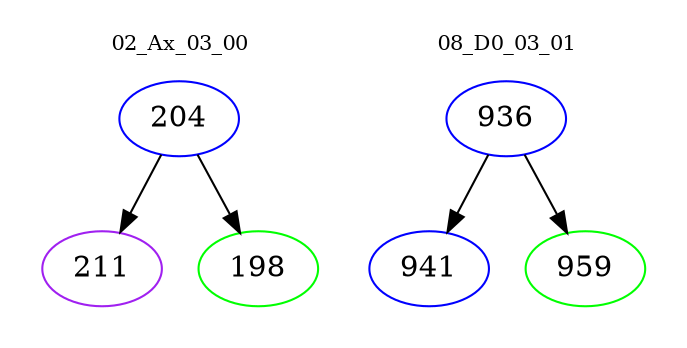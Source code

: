 digraph{
subgraph cluster_0 {
color = white
label = "02_Ax_03_00";
fontsize=10;
T0_204 [label="204", color="blue"]
T0_204 -> T0_211 [color="black"]
T0_211 [label="211", color="purple"]
T0_204 -> T0_198 [color="black"]
T0_198 [label="198", color="green"]
}
subgraph cluster_1 {
color = white
label = "08_D0_03_01";
fontsize=10;
T1_936 [label="936", color="blue"]
T1_936 -> T1_941 [color="black"]
T1_941 [label="941", color="blue"]
T1_936 -> T1_959 [color="black"]
T1_959 [label="959", color="green"]
}
}
